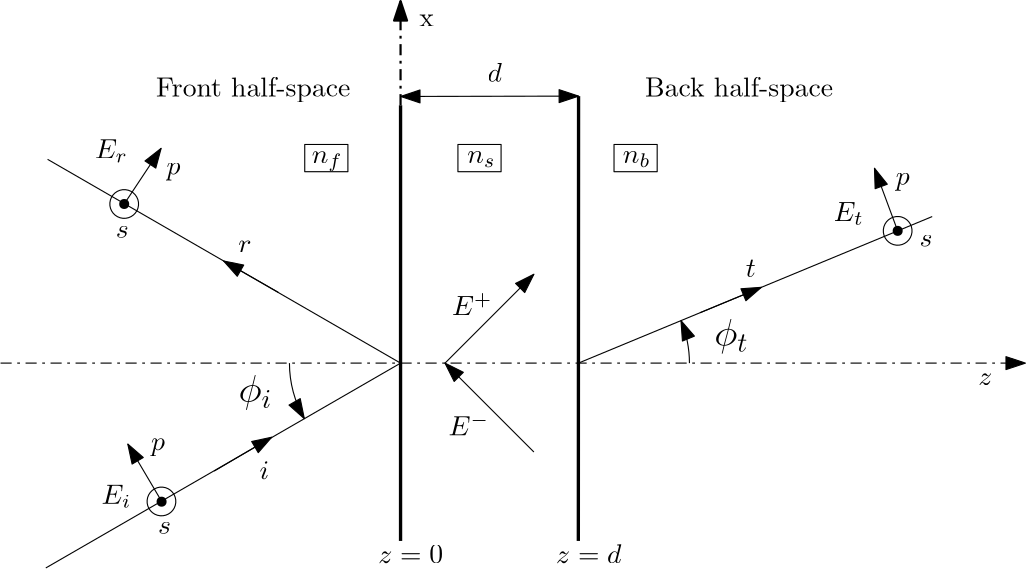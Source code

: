<?xml version="1.0"?>
<!DOCTYPE ipe SYSTEM "ipe.dtd">
<ipe version="70005" creator="Ipe 7.1.2">
<info created="D:20120704170140" modified="D:20130407001803"/>
<ipestyle name="basic">
<symbol name="arrow/arc(spx)">
<path stroke="sym-stroke" fill="sym-stroke" pen="sym-pen">
0 0 m
-1 0.333 l
-1 -0.333 l
h
</path>
</symbol>
<symbol name="arrow/farc(spx)">
<path stroke="sym-stroke" fill="white" pen="sym-pen">
0 0 m
-1 0.333 l
-1 -0.333 l
h
</path>
</symbol>
<symbol name="mark/circle(sx)" transformations="translations">
<path fill="sym-stroke">
0.6 0 0 0.6 0 0 e
0.4 0 0 0.4 0 0 e
</path>
</symbol>
<symbol name="mark/disk(sx)" transformations="translations">
<path fill="sym-stroke">
0.6 0 0 0.6 0 0 e
</path>
</symbol>
<symbol name="mark/fdisk(sfx)" transformations="translations">
<group>
<path fill="sym-fill">
0.5 0 0 0.5 0 0 e
</path>
<path fill="sym-stroke" fillrule="eofill">
0.6 0 0 0.6 0 0 e
0.4 0 0 0.4 0 0 e
</path>
</group>
</symbol>
<symbol name="mark/box(sx)" transformations="translations">
<path fill="sym-stroke" fillrule="eofill">
-0.6 -0.6 m
0.6 -0.6 l
0.6 0.6 l
-0.6 0.6 l
h
-0.4 -0.4 m
0.4 -0.4 l
0.4 0.4 l
-0.4 0.4 l
h
</path>
</symbol>
<symbol name="mark/square(sx)" transformations="translations">
<path fill="sym-stroke">
-0.6 -0.6 m
0.6 -0.6 l
0.6 0.6 l
-0.6 0.6 l
h
</path>
</symbol>
<symbol name="mark/fsquare(sfx)" transformations="translations">
<group>
<path fill="sym-fill">
-0.5 -0.5 m
0.5 -0.5 l
0.5 0.5 l
-0.5 0.5 l
h
</path>
<path fill="sym-stroke" fillrule="eofill">
-0.6 -0.6 m
0.6 -0.6 l
0.6 0.6 l
-0.6 0.6 l
h
-0.4 -0.4 m
0.4 -0.4 l
0.4 0.4 l
-0.4 0.4 l
h
</path>
</group>
</symbol>
<symbol name="mark/cross(sx)" transformations="translations">
<group>
<path fill="sym-stroke">
-0.43 -0.57 m
0.57 0.43 l
0.43 0.57 l
-0.57 -0.43 l
h
</path>
<path fill="sym-stroke">
-0.43 0.57 m
0.57 -0.43 l
0.43 -0.57 l
-0.57 0.43 l
h
</path>
</group>
</symbol>
<symbol name="arrow/fnormal(spx)">
<path stroke="sym-stroke" fill="white" pen="sym-pen">
0 0 m
-1 0.333 l
-1 -0.333 l
h
</path>
</symbol>
<symbol name="arrow/pointed(spx)">
<path stroke="sym-stroke" fill="sym-stroke" pen="sym-pen">
0 0 m
-1 0.333 l
-0.8 0 l
-1 -0.333 l
h
</path>
</symbol>
<symbol name="arrow/fpointed(spx)">
<path stroke="sym-stroke" fill="white" pen="sym-pen">
0 0 m
-1 0.333 l
-0.8 0 l
-1 -0.333 l
h
</path>
</symbol>
<symbol name="arrow/linear(spx)">
<path stroke="sym-stroke" pen="sym-pen">
-1 0.333 m
0 0 l
-1 -0.333 l
</path>
</symbol>
<symbol name="arrow/fdouble(spx)">
<path stroke="sym-stroke" fill="white" pen="sym-pen">
0 0 m
-1 0.333 l
-1 -0.333 l
h
-1 0 m
-2 0.333 l
-2 -0.333 l
h
</path>
</symbol>
<symbol name="arrow/double(spx)">
<path stroke="sym-stroke" fill="sym-stroke" pen="sym-pen">
0 0 m
-1 0.333 l
-1 -0.333 l
h
-1 0 m
-2 0.333 l
-2 -0.333 l
h
</path>
</symbol>
<pen name="heavier" value="0.8"/>
<pen name="fat" value="1.2"/>
<pen name="ultrafat" value="2"/>
<symbolsize name="large" value="5"/>
<symbolsize name="small" value="2"/>
<symbolsize name="tiny" value="1.1"/>
<arrowsize name="large" value="10"/>
<arrowsize name="small" value="5"/>
<arrowsize name="tiny" value="3"/>
<color name="red" value="1 0 0"/>
<color name="green" value="0 1 0"/>
<color name="blue" value="0 0 1"/>
<color name="yellow" value="1 1 0"/>
<color name="orange" value="1 0.647 0"/>
<color name="gold" value="1 0.843 0"/>
<color name="purple" value="0.627 0.125 0.941"/>
<color name="gray" value="0.745"/>
<color name="brown" value="0.647 0.165 0.165"/>
<color name="navy" value="0 0 0.502"/>
<color name="pink" value="1 0.753 0.796"/>
<color name="seagreen" value="0.18 0.545 0.341"/>
<color name="turquoise" value="0.251 0.878 0.816"/>
<color name="violet" value="0.933 0.51 0.933"/>
<color name="darkblue" value="0 0 0.545"/>
<color name="darkcyan" value="0 0.545 0.545"/>
<color name="darkgray" value="0.663"/>
<color name="darkgreen" value="0 0.392 0"/>
<color name="darkmagenta" value="0.545 0 0.545"/>
<color name="darkorange" value="1 0.549 0"/>
<color name="darkred" value="0.545 0 0"/>
<color name="lightblue" value="0.678 0.847 0.902"/>
<color name="lightcyan" value="0.878 1 1"/>
<color name="lightgray" value="0.827"/>
<color name="lightgreen" value="0.565 0.933 0.565"/>
<color name="lightyellow" value="1 1 0.878"/>
<dashstyle name="dashed" value="[4] 0"/>
<dashstyle name="dotted" value="[1 3] 0"/>
<dashstyle name="dash dotted" value="[4 2 1 2] 0"/>
<dashstyle name="dash dot dotted" value="[4 2 1 2 1 2] 0"/>
<textsize name="large" value="\large"/>
<textsize name="small" value="\small"/>
<textsize name="tiny" value="\tiny"/>
<textsize name="Large" value="\Large"/>
<textsize name="LARGE" value="\LARGE"/>
<textsize name="huge" value="\huge"/>
<textsize name="Huge" value="\Huge"/>
<textsize name="footnote" value="\footnotesize"/>
<textstyle name="center" begin="\begin{center}" end="\end{center}"/>
<textstyle name="itemize" begin="\begin{itemize}" end="\end{itemize}"/>
<textstyle name="item" begin="\begin{itemize}\item{}" end="\end{itemize}"/>
<gridsize name="4 pts" value="4"/>
<gridsize name="8 pts (~3 mm)" value="8"/>
<gridsize name="16 pts (~6 mm)" value="16"/>
<gridsize name="32 pts (~12 mm)" value="32"/>
<gridsize name="10 pts (~3.5 mm)" value="10"/>
<gridsize name="20 pts (~7 mm)" value="20"/>
<gridsize name="14 pts (~5 mm)" value="14"/>
<gridsize name="28 pts (~10 mm)" value="28"/>
<gridsize name="56 pts (~20 mm)" value="56"/>
<anglesize name="90 deg" value="90"/>
<anglesize name="60 deg" value="60"/>
<anglesize name="45 deg" value="45"/>
<anglesize name="30 deg" value="30"/>
<anglesize name="22.5 deg" value="22.5"/>
<tiling name="falling" angle="-60" step="4" width="1"/>
<tiling name="rising" angle="30" step="4" width="1"/>
</ipestyle>
<page>
<layer name="alpha"/>
<view layers="alpha" active="alpha"/>
<path layer="alpha" stroke="black" pen="fat">
192.003 748.841 m
192 592 l
</path>
<path matrix="0.843324 0 0 2.948 6.71684 -1274.86" stroke="black" dash="dash dotted" arrow="normal/normal">
48.9529 654.974 m
486.45 654.974 l
</path>
<path matrix="0 0 0 0.711468 192 217.347" stroke="black" dash="dash dotted" pen="heavier" arrow="normal/normal">
192.259 747.039 m
192.259 799.726 l
</path>
<path matrix="1 0 0 1 -0.346 1.185" stroke="black">
192.346 654.815 m
64.633 581.08 l
</path>
<path matrix="1 0 0 1 -0.16 0.981" stroke="black">
192.16 655.019 m
65.0868 728.385 l
</path>
<path stroke="black" pen="fat">
256.084 752.129 m
256 592 l
</path>
<path matrix="1 0 0 1 -0.628 0.651" stroke="black">
256.628 655.349 m
384.022 708.117 l
</path>
<text transformations="translations" pos="198.742 777.188" stroke="black" type="label" width="5.258" height="4.289" depth="0" valign="baseline">x</text>
<text matrix="1 0 0 1 -66.835 8.272" transformations="translations" pos="466.835 639.728" stroke="black" type="label" width="5.071" height="4.289" depth="0" valign="baseline">$z$</text>
<path matrix="0.996084 -0.0884075 0.0884075 0.996084 -153.903 108.706" stroke="black">
5.1724 0 0 5.1724 192 624 e
</path>
<path matrix="0.996084 -0.0884075 0.0884075 0.996084 -140.49 1.61782" stroke="black">
5.1724 0 0 5.1724 192 624 e
</path>
<path matrix="0.996084 -0.0884075 0.0884075 0.996084 124.545 99.0352" stroke="black">
5.1724 0 0 5.1724 192 624 e
</path>
<text matrix="1 0 0 1 14.4363 -0.268439" transformations="translations" pos="119.232 642.308" stroke="black" type="label" width="12.244" height="9.962" depth="2.79" valign="baseline" size="Large">$\phi_i$</text>
<text matrix="1 0 0 1 185.682 19.9204" transformations="translations" pos="119.232 642.308" stroke="black" type="label" width="12.409" height="9.962" depth="2.79" valign="baseline" size="Large">$\phi_t$</text>
<path matrix="1.2986 0.0101447 -0.0100541 1.28701 -7.02659 -162.605" stroke="black" arrow="normal/normal">
106.27 605.015 m
122.301 614.365 l
</path>
<path matrix="-0.011976 1.29858 -1.28699 -0.0118691 885.954 475.346" stroke="black" arrow="normal/normal">
106.27 605.015 m
122.301 614.365 l
</path>
<path matrix="-0.0270057 0.721524 -2.06022 -0.0289592 1397.33 622.316" stroke="black" arrow="normal/normal">
106.27 605.015 m
122.301 614.365 l
</path>
<path matrix="1.16311 0.577618 -0.572463 1.15273 315.256 -45.5134" stroke="black" arrow="normal/normal">
106.27 605.015 m
122.301 614.365 l
</path>
<path matrix="1.29671 -0.136868 0.143584 1.2141 75.0982 -45.869" stroke="black" pen="0.4" arrow="normal/normal">
106.27 605.015 m
122.301 614.365 l
</path>
<path matrix="0.218908 1.28006 -1.26863 0.216954 1115.24 436.325" stroke="black" arrow="normal/normal">
106.27 605.015 m
122.301 614.365 l
</path>
<text matrix="1 0 0 1 -20.4487 -26.0494" transformations="translations" pos="336.703 713.089" stroke="black" type="label" width="3.598" height="6.128" depth="0" valign="baseline">$t$</text>
<text matrix="1 0 0 1 17.1192 4.45832" transformations="translations" pos="124.14 609.766" stroke="black" type="label" width="3.432" height="6.571" depth="0" valign="baseline">$i$</text>
<text matrix="1 0 0 1 61.5566 -38.4145" transformations="translations" pos="43.1205 632.979" stroke="black" type="label" width="4.67" height="4.289" depth="0" valign="baseline">$s$</text>
<text matrix="1 0 0 1 43.08 5.31418" transformations="translations" pos="59.0513 619.324" stroke="black" type="label" width="5.012" height="4.297" depth="1.93" valign="baseline">$p$</text>
<text matrix="1 0 0 1 46.3507 68.1801" transformations="translations" pos="43.1205 632.979" stroke="black" type="label" width="4.67" height="4.289" depth="0" valign="baseline">$s$</text>
<text matrix="1 0 0 1 335.718 64.9928" transformations="translations" pos="43.1205 632.979" stroke="black" type="label" width="4.67" height="4.289" depth="0" valign="baseline">$s$</text>
<text matrix="1 0 0 1 48.7004 104.531" transformations="translations" pos="59.0513 619.324" stroke="black" type="label" width="5.012" height="4.297" depth="1.93" valign="baseline">$p$</text>
<text matrix="1 0 0 1 311.249 100.886" transformations="translations" pos="59.0513 619.324" stroke="black" type="label" width="5.012" height="4.297" depth="1.93" valign="baseline">$p$</text>
<text matrix="1 0 0 1 -3.34616 -9.4878" transformations="translations" pos="136.885 705.351" stroke="black" type="label" width="4.771" height="4.289" depth="0" valign="baseline">$r$</text>
<text matrix="1 0 0 1 3.073 199.585" transformations="translations" pos="100.927 552.415" stroke="black" type="label" width="69.96" height="6.926" depth="1.93" valign="baseline">Front half-space</text>
<text matrix="1 0 0 1 -6.179 205.047" transformations="translations" pos="286.179 546.953" stroke="black" type="label" width="67.718" height="6.926" depth="1.93" valign="baseline">Back half-space</text>
<text matrix="1 0 0 1 -13.877 -82.662" transformations="translations" pos="197.877 666.662" stroke="black" type="label" width="23.336" height="6.42" depth="0" valign="baseline">$z=0$</text>
<text matrix="1 0 0 1 -15.876 -61.724" transformations="translations" pos="263.876 645.724" stroke="black" type="label" width="23.54" height="6.918" depth="0" valign="baseline">$z=d$</text>
<text matrix="1 0 0 1 12.3987 58.9911" transformations="translations" pos="71.9548 546.413" stroke="black" type="label" width="10.671" height="6.812" depth="1.49" valign="baseline">$E_{i
}$</text>
<text matrix="1 0 0 1 -1.33548 22.1268" transformations="translations" pos="83.3539 707.629" stroke="black" type="label" width="11.766" height="6.812" depth="1.49" valign="baseline">$E_{r}$</text>
<text matrix="1 0 0 1 -18.9548 71.251" transformations="translations" pos="229.462 602.031" stroke="black" type="label" width="14.543" height="7.933" depth="0" valign="baseline">$E^+$</text>
<text matrix="1 0 0 1 -7.04172 -76.1956" transformations="translations" pos="216.262 706.264" stroke="black" type="label" width="14.653" height="7.933" depth="0" valign="baseline">$E^-$</text>
<text matrix="1 0 0 1 51.9887 -37.3132" transformations="translations" pos="295.916 744.498" stroke="black" type="label" width="10.862" height="6.812" depth="1.49" valign="baseline">$E_{t}$</text>
<text matrix="1 0 0 1 11.2003 1.40223" transformations="translations" pos="148.8 726.598" stroke="black" type="label" width="11.145" height="4.29" depth="2.85" valign="baseline">$n_f$</text>
<text matrix="1 0 0 1 0.549483 0.849751" transformations="translations" pos="271.451 727.15" stroke="black" type="label" width="9.982" height="4.294" depth="1.49" valign="baseline">$n_b$</text>
<text matrix="1 0 0 1 0.90255 -2.46514" transformations="translations" pos="215.097 730.465" stroke="black" type="label" width="10.238" height="4.294" depth="1.49" valign="baseline">$n_s$</text>
<path stroke="black" arrow="normal/normal" rarrow="normal/normal">
192 752 m
256.084 752.129 l
</path>
<text transformations="translations" pos="223.335 757.273" stroke="black" type="label" width="5.185" height="6.918" depth="0" valign="baseline">$d$</text>
<use matrix="1 0 0 1 -0.346 1.185" name="mark/disk(sx)" pos="106.317 604.932" size="normal" stroke="black"/>
<use matrix="1 0 0 1 -0.628 0.651" name="mark/disk(sx)" pos="371.593 702.966" size="normal" stroke="black"/>
<use matrix="1 0 0 1 -14.7451 9.51587" name="mark/disk(sx)" pos="107.256 703.773" size="normal" stroke="black"/>
<path stroke="black" arrow="normal/normal">
152 656 m
40 0 0 40 192 656 157.359 636 a
</path>
<path stroke="black" arrow="normal/normal">
296 656 m
40 0 0 40 256 656 292.955 671.307 a
</path>
<path matrix="1 0 0 1 0 0.481996" stroke="black">
157.506 734.238 m
157.506 724.426 l
173.042 724.426 l
173.042 734.238 l
h
</path>
<path matrix="1 0 0 1 55.1475 0.4822" stroke="black">
157.506 734.238 m
157.506 724.426 l
173.042 724.426 l
173.042 734.238 l
h
</path>
<path matrix="1 0 0 1 111.342 0.4822" stroke="black">
157.506 734.238 m
157.506 724.426 l
173.042 724.426 l
173.042 734.238 l
h
</path>
<path matrix="1 0 0 1 0 -16" stroke="black" arrow="normal/normal">
208 672 m
240 704 l
</path>
<path matrix="1 0 0 1 0 -16" stroke="black" rarrow="normal/normal">
208 672 m
240 640 l
</path>
</page>
</ipe>
